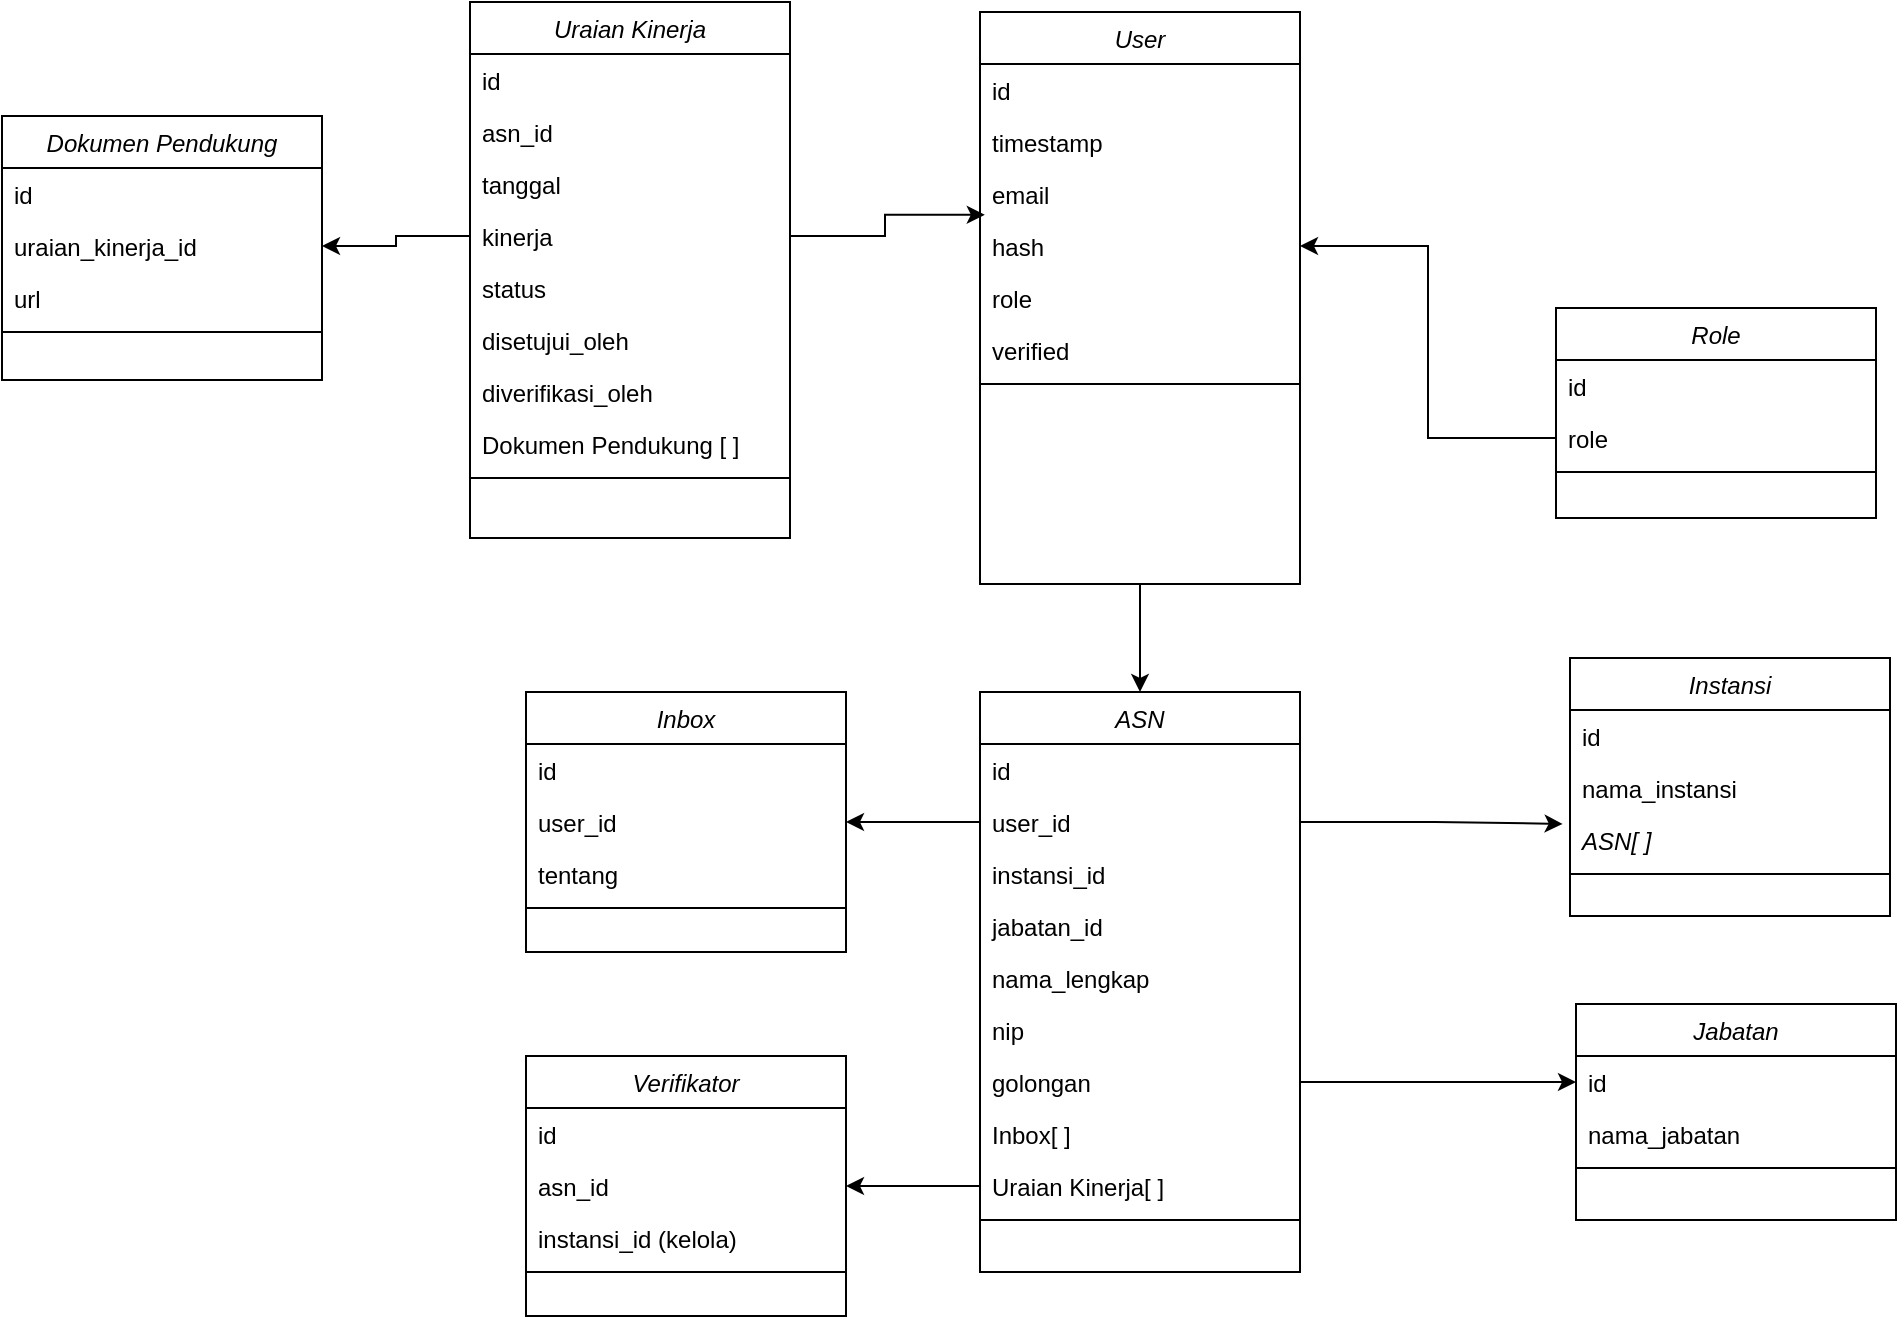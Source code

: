<mxfile version="20.2.3" type="github">
  <diagram id="C5RBs43oDa-KdzZeNtuy" name="Page-1">
    <mxGraphModel dx="1848" dy="541" grid="0" gridSize="10" guides="1" tooltips="1" connect="1" arrows="1" fold="1" page="1" pageScale="1" pageWidth="827" pageHeight="1169" math="0" shadow="0">
      <root>
        <mxCell id="WIyWlLk6GJQsqaUBKTNV-0" />
        <mxCell id="WIyWlLk6GJQsqaUBKTNV-1" parent="WIyWlLk6GJQsqaUBKTNV-0" />
        <mxCell id="GMMMMJiVRLTbR4uVqP8N-80" style="edgeStyle=orthogonalEdgeStyle;rounded=0;orthogonalLoop=1;jettySize=auto;html=1;exitX=0.5;exitY=1;exitDx=0;exitDy=0;" parent="WIyWlLk6GJQsqaUBKTNV-1" source="zkfFHV4jXpPFQw0GAbJ--0" target="GMMMMJiVRLTbR4uVqP8N-3" edge="1">
          <mxGeometry relative="1" as="geometry">
            <mxPoint x="108" y="346" as="targetPoint" />
          </mxGeometry>
        </mxCell>
        <mxCell id="zkfFHV4jXpPFQw0GAbJ--0" value="User" style="swimlane;fontStyle=2;align=center;verticalAlign=top;childLayout=stackLayout;horizontal=1;startSize=26;horizontalStack=0;resizeParent=1;resizeLast=0;collapsible=1;marginBottom=0;rounded=0;shadow=0;strokeWidth=1;fillColor=none;" parent="WIyWlLk6GJQsqaUBKTNV-1" vertex="1">
          <mxGeometry x="32" y="51" width="160" height="286" as="geometry">
            <mxRectangle x="100" y="110" width="160" height="26" as="alternateBounds" />
          </mxGeometry>
        </mxCell>
        <mxCell id="zkfFHV4jXpPFQw0GAbJ--1" value="id" style="text;align=left;verticalAlign=top;spacingLeft=4;spacingRight=4;overflow=hidden;rotatable=0;points=[[0,0.5],[1,0.5]];portConstraint=eastwest;" parent="zkfFHV4jXpPFQw0GAbJ--0" vertex="1">
          <mxGeometry y="26" width="160" height="26" as="geometry" />
        </mxCell>
        <mxCell id="zkfFHV4jXpPFQw0GAbJ--2" value="timestamp" style="text;align=left;verticalAlign=top;spacingLeft=4;spacingRight=4;overflow=hidden;rotatable=0;points=[[0,0.5],[1,0.5]];portConstraint=eastwest;rounded=0;shadow=0;html=0;" parent="zkfFHV4jXpPFQw0GAbJ--0" vertex="1">
          <mxGeometry y="52" width="160" height="26" as="geometry" />
        </mxCell>
        <mxCell id="GMMMMJiVRLTbR4uVqP8N-2" value="email" style="text;align=left;verticalAlign=top;spacingLeft=4;spacingRight=4;overflow=hidden;rotatable=0;points=[[0,0.5],[1,0.5]];portConstraint=eastwest;rounded=0;shadow=0;html=0;" parent="zkfFHV4jXpPFQw0GAbJ--0" vertex="1">
          <mxGeometry y="78" width="160" height="26" as="geometry" />
        </mxCell>
        <mxCell id="GMMMMJiVRLTbR4uVqP8N-31" value="hash" style="text;align=left;verticalAlign=top;spacingLeft=4;spacingRight=4;overflow=hidden;rotatable=0;points=[[0,0.5],[1,0.5]];portConstraint=eastwest;rounded=0;shadow=0;html=0;" parent="zkfFHV4jXpPFQw0GAbJ--0" vertex="1">
          <mxGeometry y="104" width="160" height="26" as="geometry" />
        </mxCell>
        <mxCell id="agdfyP0SW00tQO1PspKb-3" value="role" style="text;align=left;verticalAlign=top;spacingLeft=4;spacingRight=4;overflow=hidden;rotatable=0;points=[[0,0.5],[1,0.5]];portConstraint=eastwest;rounded=0;shadow=0;html=0;" vertex="1" parent="zkfFHV4jXpPFQw0GAbJ--0">
          <mxGeometry y="130" width="160" height="26" as="geometry" />
        </mxCell>
        <mxCell id="GMMMMJiVRLTbR4uVqP8N-45" value="verified" style="text;align=left;verticalAlign=top;spacingLeft=4;spacingRight=4;overflow=hidden;rotatable=0;points=[[0,0.5],[1,0.5]];portConstraint=eastwest;rounded=0;shadow=0;html=0;" parent="zkfFHV4jXpPFQw0GAbJ--0" vertex="1">
          <mxGeometry y="156" width="160" height="26" as="geometry" />
        </mxCell>
        <mxCell id="zkfFHV4jXpPFQw0GAbJ--4" value="" style="line;html=1;strokeWidth=1;align=left;verticalAlign=middle;spacingTop=-1;spacingLeft=3;spacingRight=3;rotatable=0;labelPosition=right;points=[];portConstraint=eastwest;" parent="zkfFHV4jXpPFQw0GAbJ--0" vertex="1">
          <mxGeometry y="182" width="160" height="8" as="geometry" />
        </mxCell>
        <mxCell id="GMMMMJiVRLTbR4uVqP8N-3" value="ASN" style="swimlane;fontStyle=2;align=center;verticalAlign=top;childLayout=stackLayout;horizontal=1;startSize=26;horizontalStack=0;resizeParent=1;resizeLast=0;collapsible=1;marginBottom=0;rounded=0;shadow=0;strokeWidth=1;fillColor=none;" parent="WIyWlLk6GJQsqaUBKTNV-1" vertex="1">
          <mxGeometry x="32" y="391" width="160" height="290" as="geometry">
            <mxRectangle x="100" y="110" width="160" height="26" as="alternateBounds" />
          </mxGeometry>
        </mxCell>
        <mxCell id="GMMMMJiVRLTbR4uVqP8N-4" value="id" style="text;align=left;verticalAlign=top;spacingLeft=4;spacingRight=4;overflow=hidden;rotatable=0;points=[[0,0.5],[1,0.5]];portConstraint=eastwest;" parent="GMMMMJiVRLTbR4uVqP8N-3" vertex="1">
          <mxGeometry y="26" width="160" height="26" as="geometry" />
        </mxCell>
        <mxCell id="GMMMMJiVRLTbR4uVqP8N-5" value="user_id" style="text;align=left;verticalAlign=top;spacingLeft=4;spacingRight=4;overflow=hidden;rotatable=0;points=[[0,0.5],[1,0.5]];portConstraint=eastwest;rounded=0;shadow=0;html=0;" parent="GMMMMJiVRLTbR4uVqP8N-3" vertex="1">
          <mxGeometry y="52" width="160" height="26" as="geometry" />
        </mxCell>
        <mxCell id="GMMMMJiVRLTbR4uVqP8N-29" value="instansi_id" style="text;align=left;verticalAlign=top;spacingLeft=4;spacingRight=4;overflow=hidden;rotatable=0;points=[[0,0.5],[1,0.5]];portConstraint=eastwest;rounded=0;shadow=0;html=0;" parent="GMMMMJiVRLTbR4uVqP8N-3" vertex="1">
          <mxGeometry y="78" width="160" height="26" as="geometry" />
        </mxCell>
        <mxCell id="GMMMMJiVRLTbR4uVqP8N-30" value="jabatan_id" style="text;align=left;verticalAlign=top;spacingLeft=4;spacingRight=4;overflow=hidden;rotatable=0;points=[[0,0.5],[1,0.5]];portConstraint=eastwest;rounded=0;shadow=0;html=0;" parent="GMMMMJiVRLTbR4uVqP8N-3" vertex="1">
          <mxGeometry y="104" width="160" height="26" as="geometry" />
        </mxCell>
        <mxCell id="GMMMMJiVRLTbR4uVqP8N-12" value="nama_lengkap" style="text;align=left;verticalAlign=top;spacingLeft=4;spacingRight=4;overflow=hidden;rotatable=0;points=[[0,0.5],[1,0.5]];portConstraint=eastwest;rounded=0;shadow=0;html=0;" parent="GMMMMJiVRLTbR4uVqP8N-3" vertex="1">
          <mxGeometry y="130" width="160" height="26" as="geometry" />
        </mxCell>
        <mxCell id="GMMMMJiVRLTbR4uVqP8N-6" value="nip" style="text;align=left;verticalAlign=top;spacingLeft=4;spacingRight=4;overflow=hidden;rotatable=0;points=[[0,0.5],[1,0.5]];portConstraint=eastwest;rounded=0;shadow=0;html=0;" parent="GMMMMJiVRLTbR4uVqP8N-3" vertex="1">
          <mxGeometry y="156" width="160" height="26" as="geometry" />
        </mxCell>
        <mxCell id="GMMMMJiVRLTbR4uVqP8N-10" value="golongan" style="text;align=left;verticalAlign=top;spacingLeft=4;spacingRight=4;overflow=hidden;rotatable=0;points=[[0,0.5],[1,0.5]];portConstraint=eastwest;rounded=0;shadow=0;html=0;" parent="GMMMMJiVRLTbR4uVqP8N-3" vertex="1">
          <mxGeometry y="182" width="160" height="26" as="geometry" />
        </mxCell>
        <mxCell id="GMMMMJiVRLTbR4uVqP8N-33" value="Inbox[ ]" style="text;align=left;verticalAlign=top;spacingLeft=4;spacingRight=4;overflow=hidden;rotatable=0;points=[[0,0.5],[1,0.5]];portConstraint=eastwest;rounded=0;shadow=0;html=0;" parent="GMMMMJiVRLTbR4uVqP8N-3" vertex="1">
          <mxGeometry y="208" width="160" height="26" as="geometry" />
        </mxCell>
        <mxCell id="GMMMMJiVRLTbR4uVqP8N-32" value="Uraian Kinerja[ ]" style="text;align=left;verticalAlign=top;spacingLeft=4;spacingRight=4;overflow=hidden;rotatable=0;points=[[0,0.5],[1,0.5]];portConstraint=eastwest;rounded=0;shadow=0;html=0;" parent="GMMMMJiVRLTbR4uVqP8N-3" vertex="1">
          <mxGeometry y="234" width="160" height="26" as="geometry" />
        </mxCell>
        <mxCell id="GMMMMJiVRLTbR4uVqP8N-8" value="" style="line;html=1;strokeWidth=1;align=left;verticalAlign=middle;spacingTop=-1;spacingLeft=3;spacingRight=3;rotatable=0;labelPosition=right;points=[];portConstraint=eastwest;" parent="GMMMMJiVRLTbR4uVqP8N-3" vertex="1">
          <mxGeometry y="260" width="160" height="8" as="geometry" />
        </mxCell>
        <mxCell id="GMMMMJiVRLTbR4uVqP8N-13" value="Uraian Kinerja" style="swimlane;fontStyle=2;align=center;verticalAlign=top;childLayout=stackLayout;horizontal=1;startSize=26;horizontalStack=0;resizeParent=1;resizeLast=0;collapsible=1;marginBottom=0;rounded=0;shadow=0;strokeWidth=1;fillColor=none;" parent="WIyWlLk6GJQsqaUBKTNV-1" vertex="1">
          <mxGeometry x="-223" y="46" width="160" height="268" as="geometry">
            <mxRectangle x="100" y="110" width="160" height="26" as="alternateBounds" />
          </mxGeometry>
        </mxCell>
        <mxCell id="GMMMMJiVRLTbR4uVqP8N-14" value="id" style="text;align=left;verticalAlign=top;spacingLeft=4;spacingRight=4;overflow=hidden;rotatable=0;points=[[0,0.5],[1,0.5]];portConstraint=eastwest;" parent="GMMMMJiVRLTbR4uVqP8N-13" vertex="1">
          <mxGeometry y="26" width="160" height="26" as="geometry" />
        </mxCell>
        <mxCell id="GMMMMJiVRLTbR4uVqP8N-15" value="asn_id" style="text;align=left;verticalAlign=top;spacingLeft=4;spacingRight=4;overflow=hidden;rotatable=0;points=[[0,0.5],[1,0.5]];portConstraint=eastwest;rounded=0;shadow=0;html=0;" parent="GMMMMJiVRLTbR4uVqP8N-13" vertex="1">
          <mxGeometry y="52" width="160" height="26" as="geometry" />
        </mxCell>
        <mxCell id="GMMMMJiVRLTbR4uVqP8N-17" value="tanggal" style="text;align=left;verticalAlign=top;spacingLeft=4;spacingRight=4;overflow=hidden;rotatable=0;points=[[0,0.5],[1,0.5]];portConstraint=eastwest;rounded=0;shadow=0;html=0;" parent="GMMMMJiVRLTbR4uVqP8N-13" vertex="1">
          <mxGeometry y="78" width="160" height="26" as="geometry" />
        </mxCell>
        <mxCell id="GMMMMJiVRLTbR4uVqP8N-18" value="kinerja" style="text;align=left;verticalAlign=top;spacingLeft=4;spacingRight=4;overflow=hidden;rotatable=0;points=[[0,0.5],[1,0.5]];portConstraint=eastwest;rounded=0;shadow=0;html=0;" parent="GMMMMJiVRLTbR4uVqP8N-13" vertex="1">
          <mxGeometry y="104" width="160" height="26" as="geometry" />
        </mxCell>
        <mxCell id="GMMMMJiVRLTbR4uVqP8N-122" value="status" style="text;align=left;verticalAlign=top;spacingLeft=4;spacingRight=4;overflow=hidden;rotatable=0;points=[[0,0.5],[1,0.5]];portConstraint=eastwest;rounded=0;shadow=0;html=0;" parent="GMMMMJiVRLTbR4uVqP8N-13" vertex="1">
          <mxGeometry y="130" width="160" height="26" as="geometry" />
        </mxCell>
        <mxCell id="GMMMMJiVRLTbR4uVqP8N-123" value="disetujui_oleh" style="text;align=left;verticalAlign=top;spacingLeft=4;spacingRight=4;overflow=hidden;rotatable=0;points=[[0,0.5],[1,0.5]];portConstraint=eastwest;rounded=0;shadow=0;html=0;" parent="GMMMMJiVRLTbR4uVqP8N-13" vertex="1">
          <mxGeometry y="156" width="160" height="26" as="geometry" />
        </mxCell>
        <mxCell id="GMMMMJiVRLTbR4uVqP8N-120" value="diverifikasi_oleh" style="text;align=left;verticalAlign=top;spacingLeft=4;spacingRight=4;overflow=hidden;rotatable=0;points=[[0,0.5],[1,0.5]];portConstraint=eastwest;rounded=0;shadow=0;html=0;" parent="GMMMMJiVRLTbR4uVqP8N-13" vertex="1">
          <mxGeometry y="182" width="160" height="26" as="geometry" />
        </mxCell>
        <mxCell id="GMMMMJiVRLTbR4uVqP8N-19" value="Dokumen Pendukung [ ]" style="text;align=left;verticalAlign=top;spacingLeft=4;spacingRight=4;overflow=hidden;rotatable=0;points=[[0,0.5],[1,0.5]];portConstraint=eastwest;rounded=0;shadow=0;html=0;" parent="GMMMMJiVRLTbR4uVqP8N-13" vertex="1">
          <mxGeometry y="208" width="160" height="26" as="geometry" />
        </mxCell>
        <mxCell id="GMMMMJiVRLTbR4uVqP8N-21" value="" style="line;html=1;strokeWidth=1;align=left;verticalAlign=middle;spacingTop=-1;spacingLeft=3;spacingRight=3;rotatable=0;labelPosition=right;points=[];portConstraint=eastwest;" parent="GMMMMJiVRLTbR4uVqP8N-13" vertex="1">
          <mxGeometry y="234" width="160" height="8" as="geometry" />
        </mxCell>
        <mxCell id="GMMMMJiVRLTbR4uVqP8N-23" value="Instansi" style="swimlane;fontStyle=2;align=center;verticalAlign=top;childLayout=stackLayout;horizontal=1;startSize=26;horizontalStack=0;resizeParent=1;resizeLast=0;collapsible=1;marginBottom=0;rounded=0;shadow=0;strokeWidth=1;fillColor=none;" parent="WIyWlLk6GJQsqaUBKTNV-1" vertex="1">
          <mxGeometry x="327" y="374" width="160" height="129" as="geometry">
            <mxRectangle x="100" y="110" width="160" height="26" as="alternateBounds" />
          </mxGeometry>
        </mxCell>
        <mxCell id="GMMMMJiVRLTbR4uVqP8N-24" value="id" style="text;align=left;verticalAlign=top;spacingLeft=4;spacingRight=4;overflow=hidden;rotatable=0;points=[[0,0.5],[1,0.5]];portConstraint=eastwest;" parent="GMMMMJiVRLTbR4uVqP8N-23" vertex="1">
          <mxGeometry y="26" width="160" height="26" as="geometry" />
        </mxCell>
        <mxCell id="GMMMMJiVRLTbR4uVqP8N-25" value="nama_instansi" style="text;align=left;verticalAlign=top;spacingLeft=4;spacingRight=4;overflow=hidden;rotatable=0;points=[[0,0.5],[1,0.5]];portConstraint=eastwest;rounded=0;shadow=0;html=0;" parent="GMMMMJiVRLTbR4uVqP8N-23" vertex="1">
          <mxGeometry y="52" width="160" height="26" as="geometry" />
        </mxCell>
        <mxCell id="GMMMMJiVRLTbR4uVqP8N-27" value="ASN[ ]" style="text;align=left;verticalAlign=top;spacingLeft=4;spacingRight=4;overflow=hidden;rotatable=0;points=[[0,0.5],[1,0.5]];portConstraint=eastwest;rounded=0;shadow=0;html=0;fontStyle=2" parent="GMMMMJiVRLTbR4uVqP8N-23" vertex="1">
          <mxGeometry y="78" width="160" height="26" as="geometry" />
        </mxCell>
        <mxCell id="GMMMMJiVRLTbR4uVqP8N-28" value="" style="line;html=1;strokeWidth=1;align=left;verticalAlign=middle;spacingTop=-1;spacingLeft=3;spacingRight=3;rotatable=0;labelPosition=right;points=[];portConstraint=eastwest;" parent="GMMMMJiVRLTbR4uVqP8N-23" vertex="1">
          <mxGeometry y="104" width="160" height="8" as="geometry" />
        </mxCell>
        <mxCell id="GMMMMJiVRLTbR4uVqP8N-57" value="Inbox" style="swimlane;fontStyle=2;align=center;verticalAlign=top;childLayout=stackLayout;horizontal=1;startSize=26;horizontalStack=0;resizeParent=1;resizeLast=0;collapsible=1;marginBottom=0;rounded=0;shadow=0;strokeWidth=1;fillColor=none;" parent="WIyWlLk6GJQsqaUBKTNV-1" vertex="1">
          <mxGeometry x="-195" y="391" width="160" height="130" as="geometry">
            <mxRectangle x="100" y="110" width="160" height="26" as="alternateBounds" />
          </mxGeometry>
        </mxCell>
        <mxCell id="GMMMMJiVRLTbR4uVqP8N-58" value="id" style="text;align=left;verticalAlign=top;spacingLeft=4;spacingRight=4;overflow=hidden;rotatable=0;points=[[0,0.5],[1,0.5]];portConstraint=eastwest;" parent="GMMMMJiVRLTbR4uVqP8N-57" vertex="1">
          <mxGeometry y="26" width="160" height="26" as="geometry" />
        </mxCell>
        <mxCell id="GMMMMJiVRLTbR4uVqP8N-59" value="user_id" style="text;align=left;verticalAlign=top;spacingLeft=4;spacingRight=4;overflow=hidden;rotatable=0;points=[[0,0.5],[1,0.5]];portConstraint=eastwest;rounded=0;shadow=0;html=0;" parent="GMMMMJiVRLTbR4uVqP8N-57" vertex="1">
          <mxGeometry y="52" width="160" height="26" as="geometry" />
        </mxCell>
        <mxCell id="GMMMMJiVRLTbR4uVqP8N-60" value="tentang" style="text;align=left;verticalAlign=top;spacingLeft=4;spacingRight=4;overflow=hidden;rotatable=0;points=[[0,0.5],[1,0.5]];portConstraint=eastwest;rounded=0;shadow=0;html=0;" parent="GMMMMJiVRLTbR4uVqP8N-57" vertex="1">
          <mxGeometry y="78" width="160" height="26" as="geometry" />
        </mxCell>
        <mxCell id="GMMMMJiVRLTbR4uVqP8N-64" value="" style="line;html=1;strokeWidth=1;align=left;verticalAlign=middle;spacingTop=-1;spacingLeft=3;spacingRight=3;rotatable=0;labelPosition=right;points=[];portConstraint=eastwest;" parent="GMMMMJiVRLTbR4uVqP8N-57" vertex="1">
          <mxGeometry y="104" width="160" height="8" as="geometry" />
        </mxCell>
        <mxCell id="GMMMMJiVRLTbR4uVqP8N-65" value="Role" style="swimlane;fontStyle=2;align=center;verticalAlign=top;childLayout=stackLayout;horizontal=1;startSize=26;horizontalStack=0;resizeParent=1;resizeLast=0;collapsible=1;marginBottom=0;rounded=0;shadow=0;strokeWidth=1;fillColor=none;" parent="WIyWlLk6GJQsqaUBKTNV-1" vertex="1">
          <mxGeometry x="320" y="199" width="160" height="105" as="geometry">
            <mxRectangle x="100" y="110" width="160" height="26" as="alternateBounds" />
          </mxGeometry>
        </mxCell>
        <mxCell id="GMMMMJiVRLTbR4uVqP8N-66" value="id" style="text;align=left;verticalAlign=top;spacingLeft=4;spacingRight=4;overflow=hidden;rotatable=0;points=[[0,0.5],[1,0.5]];portConstraint=eastwest;" parent="GMMMMJiVRLTbR4uVqP8N-65" vertex="1">
          <mxGeometry y="26" width="160" height="26" as="geometry" />
        </mxCell>
        <mxCell id="GMMMMJiVRLTbR4uVqP8N-67" value="role" style="text;align=left;verticalAlign=top;spacingLeft=4;spacingRight=4;overflow=hidden;rotatable=0;points=[[0,0.5],[1,0.5]];portConstraint=eastwest;rounded=0;shadow=0;html=0;" parent="GMMMMJiVRLTbR4uVqP8N-65" vertex="1">
          <mxGeometry y="52" width="160" height="26" as="geometry" />
        </mxCell>
        <mxCell id="GMMMMJiVRLTbR4uVqP8N-72" value="" style="line;html=1;strokeWidth=1;align=left;verticalAlign=middle;spacingTop=-1;spacingLeft=3;spacingRight=3;rotatable=0;labelPosition=right;points=[];portConstraint=eastwest;" parent="GMMMMJiVRLTbR4uVqP8N-65" vertex="1">
          <mxGeometry y="78" width="160" height="8" as="geometry" />
        </mxCell>
        <mxCell id="GMMMMJiVRLTbR4uVqP8N-86" value="Jabatan" style="swimlane;fontStyle=2;align=center;verticalAlign=top;childLayout=stackLayout;horizontal=1;startSize=26;horizontalStack=0;resizeParent=1;resizeLast=0;collapsible=1;marginBottom=0;rounded=0;shadow=0;strokeWidth=1;fillColor=none;" parent="WIyWlLk6GJQsqaUBKTNV-1" vertex="1">
          <mxGeometry x="330" y="547" width="160" height="108" as="geometry">
            <mxRectangle x="100" y="110" width="160" height="26" as="alternateBounds" />
          </mxGeometry>
        </mxCell>
        <mxCell id="GMMMMJiVRLTbR4uVqP8N-87" value="id" style="text;align=left;verticalAlign=top;spacingLeft=4;spacingRight=4;overflow=hidden;rotatable=0;points=[[0,0.5],[1,0.5]];portConstraint=eastwest;" parent="GMMMMJiVRLTbR4uVqP8N-86" vertex="1">
          <mxGeometry y="26" width="160" height="26" as="geometry" />
        </mxCell>
        <mxCell id="GMMMMJiVRLTbR4uVqP8N-88" value="nama_jabatan" style="text;align=left;verticalAlign=top;spacingLeft=4;spacingRight=4;overflow=hidden;rotatable=0;points=[[0,0.5],[1,0.5]];portConstraint=eastwest;rounded=0;shadow=0;html=0;" parent="GMMMMJiVRLTbR4uVqP8N-86" vertex="1">
          <mxGeometry y="52" width="160" height="26" as="geometry" />
        </mxCell>
        <mxCell id="GMMMMJiVRLTbR4uVqP8N-90" value="" style="line;html=1;strokeWidth=1;align=left;verticalAlign=middle;spacingTop=-1;spacingLeft=3;spacingRight=3;rotatable=0;labelPosition=right;points=[];portConstraint=eastwest;" parent="GMMMMJiVRLTbR4uVqP8N-86" vertex="1">
          <mxGeometry y="78" width="160" height="8" as="geometry" />
        </mxCell>
        <mxCell id="GMMMMJiVRLTbR4uVqP8N-91" style="edgeStyle=orthogonalEdgeStyle;rounded=0;orthogonalLoop=1;jettySize=auto;html=1;exitX=1;exitY=0.5;exitDx=0;exitDy=0;entryX=-0.023;entryY=0.19;entryDx=0;entryDy=0;entryPerimeter=0;" parent="WIyWlLk6GJQsqaUBKTNV-1" source="GMMMMJiVRLTbR4uVqP8N-5" target="GMMMMJiVRLTbR4uVqP8N-27" edge="1">
          <mxGeometry relative="1" as="geometry" />
        </mxCell>
        <mxCell id="GMMMMJiVRLTbR4uVqP8N-92" style="edgeStyle=orthogonalEdgeStyle;rounded=0;orthogonalLoop=1;jettySize=auto;html=1;entryX=0;entryY=0.5;entryDx=0;entryDy=0;" parent="WIyWlLk6GJQsqaUBKTNV-1" source="GMMMMJiVRLTbR4uVqP8N-10" target="GMMMMJiVRLTbR4uVqP8N-87" edge="1">
          <mxGeometry relative="1" as="geometry" />
        </mxCell>
        <mxCell id="GMMMMJiVRLTbR4uVqP8N-98" value="Verifikator" style="swimlane;fontStyle=2;align=center;verticalAlign=top;childLayout=stackLayout;horizontal=1;startSize=26;horizontalStack=0;resizeParent=1;resizeLast=0;collapsible=1;marginBottom=0;rounded=0;shadow=0;strokeWidth=1;fillColor=none;" parent="WIyWlLk6GJQsqaUBKTNV-1" vertex="1">
          <mxGeometry x="-195" y="573" width="160" height="130" as="geometry">
            <mxRectangle x="100" y="110" width="160" height="26" as="alternateBounds" />
          </mxGeometry>
        </mxCell>
        <mxCell id="GMMMMJiVRLTbR4uVqP8N-99" value="id" style="text;align=left;verticalAlign=top;spacingLeft=4;spacingRight=4;overflow=hidden;rotatable=0;points=[[0,0.5],[1,0.5]];portConstraint=eastwest;" parent="GMMMMJiVRLTbR4uVqP8N-98" vertex="1">
          <mxGeometry y="26" width="160" height="26" as="geometry" />
        </mxCell>
        <mxCell id="GMMMMJiVRLTbR4uVqP8N-102" value="asn_id" style="text;align=left;verticalAlign=top;spacingLeft=4;spacingRight=4;overflow=hidden;rotatable=0;points=[[0,0.5],[1,0.5]];portConstraint=eastwest;rounded=0;shadow=0;html=0;" parent="GMMMMJiVRLTbR4uVqP8N-98" vertex="1">
          <mxGeometry y="52" width="160" height="26" as="geometry" />
        </mxCell>
        <mxCell id="GMMMMJiVRLTbR4uVqP8N-101" value="instansi_id (kelola)" style="text;align=left;verticalAlign=top;spacingLeft=4;spacingRight=4;overflow=hidden;rotatable=0;points=[[0,0.5],[1,0.5]];portConstraint=eastwest;rounded=0;shadow=0;html=0;" parent="GMMMMJiVRLTbR4uVqP8N-98" vertex="1">
          <mxGeometry y="78" width="160" height="26" as="geometry" />
        </mxCell>
        <mxCell id="GMMMMJiVRLTbR4uVqP8N-104" value="" style="line;html=1;strokeWidth=1;align=left;verticalAlign=middle;spacingTop=-1;spacingLeft=3;spacingRight=3;rotatable=0;labelPosition=right;points=[];portConstraint=eastwest;" parent="GMMMMJiVRLTbR4uVqP8N-98" vertex="1">
          <mxGeometry y="104" width="160" height="8" as="geometry" />
        </mxCell>
        <mxCell id="GMMMMJiVRLTbR4uVqP8N-109" style="edgeStyle=orthogonalEdgeStyle;rounded=0;orthogonalLoop=1;jettySize=auto;html=1;entryX=1;entryY=0.5;entryDx=0;entryDy=0;" parent="WIyWlLk6GJQsqaUBKTNV-1" source="GMMMMJiVRLTbR4uVqP8N-5" target="GMMMMJiVRLTbR4uVqP8N-57" edge="1">
          <mxGeometry relative="1" as="geometry" />
        </mxCell>
        <mxCell id="GMMMMJiVRLTbR4uVqP8N-111" style="edgeStyle=orthogonalEdgeStyle;rounded=0;orthogonalLoop=1;jettySize=auto;html=1;entryX=1;entryY=0.5;entryDx=0;entryDy=0;" parent="WIyWlLk6GJQsqaUBKTNV-1" source="GMMMMJiVRLTbR4uVqP8N-32" target="GMMMMJiVRLTbR4uVqP8N-102" edge="1">
          <mxGeometry relative="1" as="geometry" />
        </mxCell>
        <mxCell id="GMMMMJiVRLTbR4uVqP8N-112" style="edgeStyle=orthogonalEdgeStyle;rounded=0;orthogonalLoop=1;jettySize=auto;html=1;exitX=0;exitY=0.5;exitDx=0;exitDy=0;entryX=1;entryY=0.5;entryDx=0;entryDy=0;" parent="WIyWlLk6GJQsqaUBKTNV-1" source="GMMMMJiVRLTbR4uVqP8N-67" target="GMMMMJiVRLTbR4uVqP8N-31" edge="1">
          <mxGeometry relative="1" as="geometry" />
        </mxCell>
        <mxCell id="GMMMMJiVRLTbR4uVqP8N-113" value="Dokumen Pendukung" style="swimlane;fontStyle=2;align=center;verticalAlign=top;childLayout=stackLayout;horizontal=1;startSize=26;horizontalStack=0;resizeParent=1;resizeLast=0;collapsible=1;marginBottom=0;rounded=0;shadow=0;strokeWidth=1;fillColor=none;" parent="WIyWlLk6GJQsqaUBKTNV-1" vertex="1">
          <mxGeometry x="-457" y="103" width="160" height="132" as="geometry">
            <mxRectangle x="100" y="110" width="160" height="26" as="alternateBounds" />
          </mxGeometry>
        </mxCell>
        <mxCell id="GMMMMJiVRLTbR4uVqP8N-114" value="id" style="text;align=left;verticalAlign=top;spacingLeft=4;spacingRight=4;overflow=hidden;rotatable=0;points=[[0,0.5],[1,0.5]];portConstraint=eastwest;" parent="GMMMMJiVRLTbR4uVqP8N-113" vertex="1">
          <mxGeometry y="26" width="160" height="26" as="geometry" />
        </mxCell>
        <mxCell id="GMMMMJiVRLTbR4uVqP8N-115" value="uraian_kinerja_id" style="text;align=left;verticalAlign=top;spacingLeft=4;spacingRight=4;overflow=hidden;rotatable=0;points=[[0,0.5],[1,0.5]];portConstraint=eastwest;rounded=0;shadow=0;html=0;" parent="GMMMMJiVRLTbR4uVqP8N-113" vertex="1">
          <mxGeometry y="52" width="160" height="26" as="geometry" />
        </mxCell>
        <mxCell id="GMMMMJiVRLTbR4uVqP8N-116" value="url" style="text;align=left;verticalAlign=top;spacingLeft=4;spacingRight=4;overflow=hidden;rotatable=0;points=[[0,0.5],[1,0.5]];portConstraint=eastwest;rounded=0;shadow=0;html=0;" parent="GMMMMJiVRLTbR4uVqP8N-113" vertex="1">
          <mxGeometry y="78" width="160" height="26" as="geometry" />
        </mxCell>
        <mxCell id="GMMMMJiVRLTbR4uVqP8N-119" value="" style="line;html=1;strokeWidth=1;align=left;verticalAlign=middle;spacingTop=-1;spacingLeft=3;spacingRight=3;rotatable=0;labelPosition=right;points=[];portConstraint=eastwest;" parent="GMMMMJiVRLTbR4uVqP8N-113" vertex="1">
          <mxGeometry y="104" width="160" height="8" as="geometry" />
        </mxCell>
        <mxCell id="GMMMMJiVRLTbR4uVqP8N-121" style="edgeStyle=orthogonalEdgeStyle;rounded=0;orthogonalLoop=1;jettySize=auto;html=1;entryX=0.015;entryY=-0.1;entryDx=0;entryDy=0;entryPerimeter=0;" parent="WIyWlLk6GJQsqaUBKTNV-1" source="GMMMMJiVRLTbR4uVqP8N-18" edge="1" target="GMMMMJiVRLTbR4uVqP8N-31">
          <mxGeometry relative="1" as="geometry">
            <mxPoint x="25.697" y="163" as="targetPoint" />
          </mxGeometry>
        </mxCell>
        <mxCell id="agdfyP0SW00tQO1PspKb-0" style="edgeStyle=orthogonalEdgeStyle;rounded=0;orthogonalLoop=1;jettySize=auto;html=1;exitX=0;exitY=0.5;exitDx=0;exitDy=0;entryX=1;entryY=0.5;entryDx=0;entryDy=0;" edge="1" parent="WIyWlLk6GJQsqaUBKTNV-1" source="GMMMMJiVRLTbR4uVqP8N-18" target="GMMMMJiVRLTbR4uVqP8N-115">
          <mxGeometry relative="1" as="geometry" />
        </mxCell>
      </root>
    </mxGraphModel>
  </diagram>
</mxfile>
